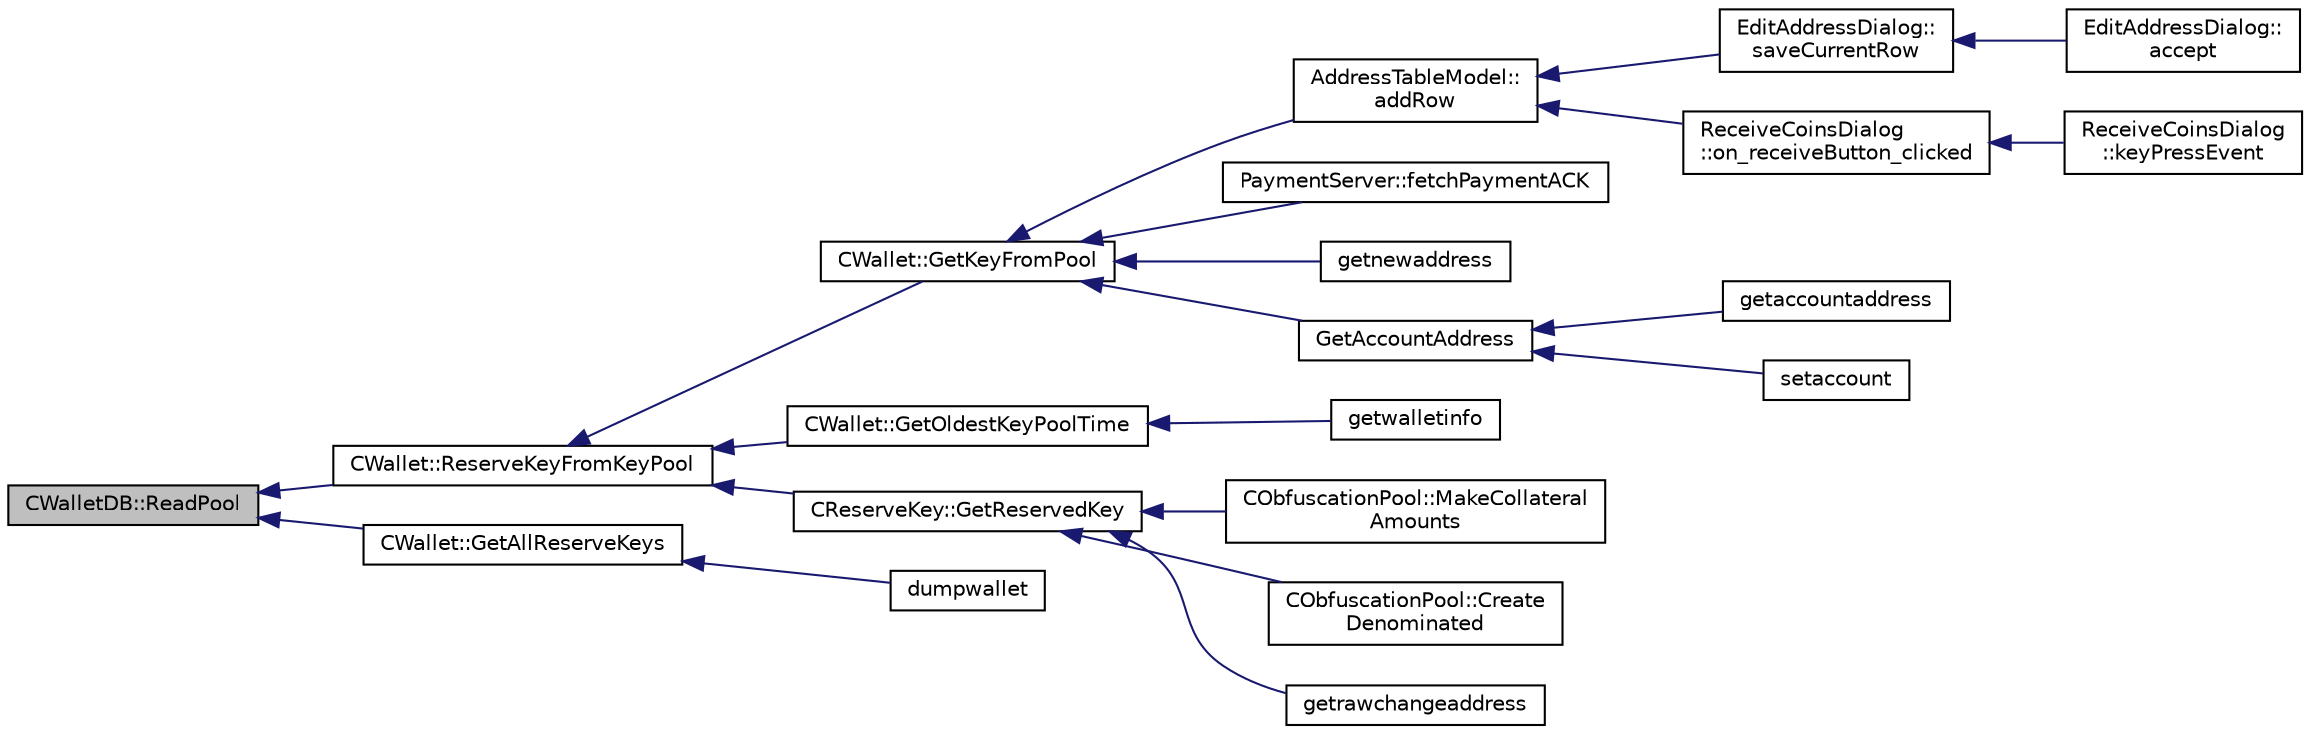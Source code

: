 digraph "CWalletDB::ReadPool"
{
  edge [fontname="Helvetica",fontsize="10",labelfontname="Helvetica",labelfontsize="10"];
  node [fontname="Helvetica",fontsize="10",shape=record];
  rankdir="LR";
  Node164 [label="CWalletDB::ReadPool",height=0.2,width=0.4,color="black", fillcolor="grey75", style="filled", fontcolor="black"];
  Node164 -> Node165 [dir="back",color="midnightblue",fontsize="10",style="solid",fontname="Helvetica"];
  Node165 [label="CWallet::ReserveKeyFromKeyPool",height=0.2,width=0.4,color="black", fillcolor="white", style="filled",URL="$group___actions.html#ga9921854840668a1856998f041177dd2b"];
  Node165 -> Node166 [dir="back",color="midnightblue",fontsize="10",style="solid",fontname="Helvetica"];
  Node166 [label="CWallet::GetKeyFromPool",height=0.2,width=0.4,color="black", fillcolor="white", style="filled",URL="$group___actions.html#ga18549ec5c472c003afc4794daeb9adfd"];
  Node166 -> Node167 [dir="back",color="midnightblue",fontsize="10",style="solid",fontname="Helvetica"];
  Node167 [label="AddressTableModel::\laddRow",height=0.2,width=0.4,color="black", fillcolor="white", style="filled",URL="$class_address_table_model.html#aa72edd2a093a6e9318639d69d3a23488"];
  Node167 -> Node168 [dir="back",color="midnightblue",fontsize="10",style="solid",fontname="Helvetica"];
  Node168 [label="EditAddressDialog::\lsaveCurrentRow",height=0.2,width=0.4,color="black", fillcolor="white", style="filled",URL="$class_edit_address_dialog.html#a8494a551799cd1f4c253e557424c206c"];
  Node168 -> Node169 [dir="back",color="midnightblue",fontsize="10",style="solid",fontname="Helvetica"];
  Node169 [label="EditAddressDialog::\laccept",height=0.2,width=0.4,color="black", fillcolor="white", style="filled",URL="$class_edit_address_dialog.html#ac52b71129806bccf6533d0e9441393b6"];
  Node167 -> Node170 [dir="back",color="midnightblue",fontsize="10",style="solid",fontname="Helvetica"];
  Node170 [label="ReceiveCoinsDialog\l::on_receiveButton_clicked",height=0.2,width=0.4,color="black", fillcolor="white", style="filled",URL="$class_receive_coins_dialog.html#a9db8de31f6889288cb22c061aa51e0cd"];
  Node170 -> Node171 [dir="back",color="midnightblue",fontsize="10",style="solid",fontname="Helvetica"];
  Node171 [label="ReceiveCoinsDialog\l::keyPressEvent",height=0.2,width=0.4,color="black", fillcolor="white", style="filled",URL="$class_receive_coins_dialog.html#abcf17b510c473bf3e94ef12f7f5cfc10"];
  Node166 -> Node172 [dir="back",color="midnightblue",fontsize="10",style="solid",fontname="Helvetica"];
  Node172 [label="PaymentServer::fetchPaymentACK",height=0.2,width=0.4,color="black", fillcolor="white", style="filled",URL="$class_payment_server.html#ab846f9e8778e5cc878b644133e8628f1"];
  Node166 -> Node173 [dir="back",color="midnightblue",fontsize="10",style="solid",fontname="Helvetica"];
  Node173 [label="getnewaddress",height=0.2,width=0.4,color="black", fillcolor="white", style="filled",URL="$rpcwallet_8cpp.html#aead824d845d670fbd8f187ebd4f9a535"];
  Node166 -> Node174 [dir="back",color="midnightblue",fontsize="10",style="solid",fontname="Helvetica"];
  Node174 [label="GetAccountAddress",height=0.2,width=0.4,color="black", fillcolor="white", style="filled",URL="$rpcwallet_8cpp.html#aa3d9baf7a6fc6c9f0a08ec861ca52f59"];
  Node174 -> Node175 [dir="back",color="midnightblue",fontsize="10",style="solid",fontname="Helvetica"];
  Node175 [label="getaccountaddress",height=0.2,width=0.4,color="black", fillcolor="white", style="filled",URL="$rpcwallet_8cpp.html#a92145bcb3cfb45eb47dca18f1c94c434"];
  Node174 -> Node176 [dir="back",color="midnightblue",fontsize="10",style="solid",fontname="Helvetica"];
  Node176 [label="setaccount",height=0.2,width=0.4,color="black", fillcolor="white", style="filled",URL="$rpcwallet_8cpp.html#a6bf0dc200554f841a4549a2e5087f699"];
  Node165 -> Node177 [dir="back",color="midnightblue",fontsize="10",style="solid",fontname="Helvetica"];
  Node177 [label="CWallet::GetOldestKeyPoolTime",height=0.2,width=0.4,color="black", fillcolor="white", style="filled",URL="$group___actions.html#ga2555a9442e58b3c5593fef21f1b39d2d"];
  Node177 -> Node178 [dir="back",color="midnightblue",fontsize="10",style="solid",fontname="Helvetica"];
  Node178 [label="getwalletinfo",height=0.2,width=0.4,color="black", fillcolor="white", style="filled",URL="$rpcwallet_8cpp.html#a9401fef738a283075915e0ea0086fae9"];
  Node165 -> Node179 [dir="back",color="midnightblue",fontsize="10",style="solid",fontname="Helvetica"];
  Node179 [label="CReserveKey::GetReservedKey",height=0.2,width=0.4,color="black", fillcolor="white", style="filled",URL="$group___actions.html#gad198d2d7a54d315c60805ba1cb0caf7c"];
  Node179 -> Node180 [dir="back",color="midnightblue",fontsize="10",style="solid",fontname="Helvetica"];
  Node180 [label="CObfuscationPool::MakeCollateral\lAmounts",height=0.2,width=0.4,color="black", fillcolor="white", style="filled",URL="$class_c_obfuscation_pool.html#a7496f4e868d633d45b9c92af0cc56ac5",tooltip="Split up large inputs or make fee sized inputs. "];
  Node179 -> Node181 [dir="back",color="midnightblue",fontsize="10",style="solid",fontname="Helvetica"];
  Node181 [label="CObfuscationPool::Create\lDenominated",height=0.2,width=0.4,color="black", fillcolor="white", style="filled",URL="$class_c_obfuscation_pool.html#a95e6023ca617da294132311b30179c55"];
  Node179 -> Node182 [dir="back",color="midnightblue",fontsize="10",style="solid",fontname="Helvetica"];
  Node182 [label="getrawchangeaddress",height=0.2,width=0.4,color="black", fillcolor="white", style="filled",URL="$rpcwallet_8cpp.html#ae71809202b4dcc13d2034c5c72af34da"];
  Node164 -> Node183 [dir="back",color="midnightblue",fontsize="10",style="solid",fontname="Helvetica"];
  Node183 [label="CWallet::GetAllReserveKeys",height=0.2,width=0.4,color="black", fillcolor="white", style="filled",URL="$group___actions.html#gaa182f6de943295062748ab42e64c9203"];
  Node183 -> Node184 [dir="back",color="midnightblue",fontsize="10",style="solid",fontname="Helvetica"];
  Node184 [label="dumpwallet",height=0.2,width=0.4,color="black", fillcolor="white", style="filled",URL="$rpcdump_8cpp.html#a831ddf746d4f2500ba6f6c07f63445cd"];
}
